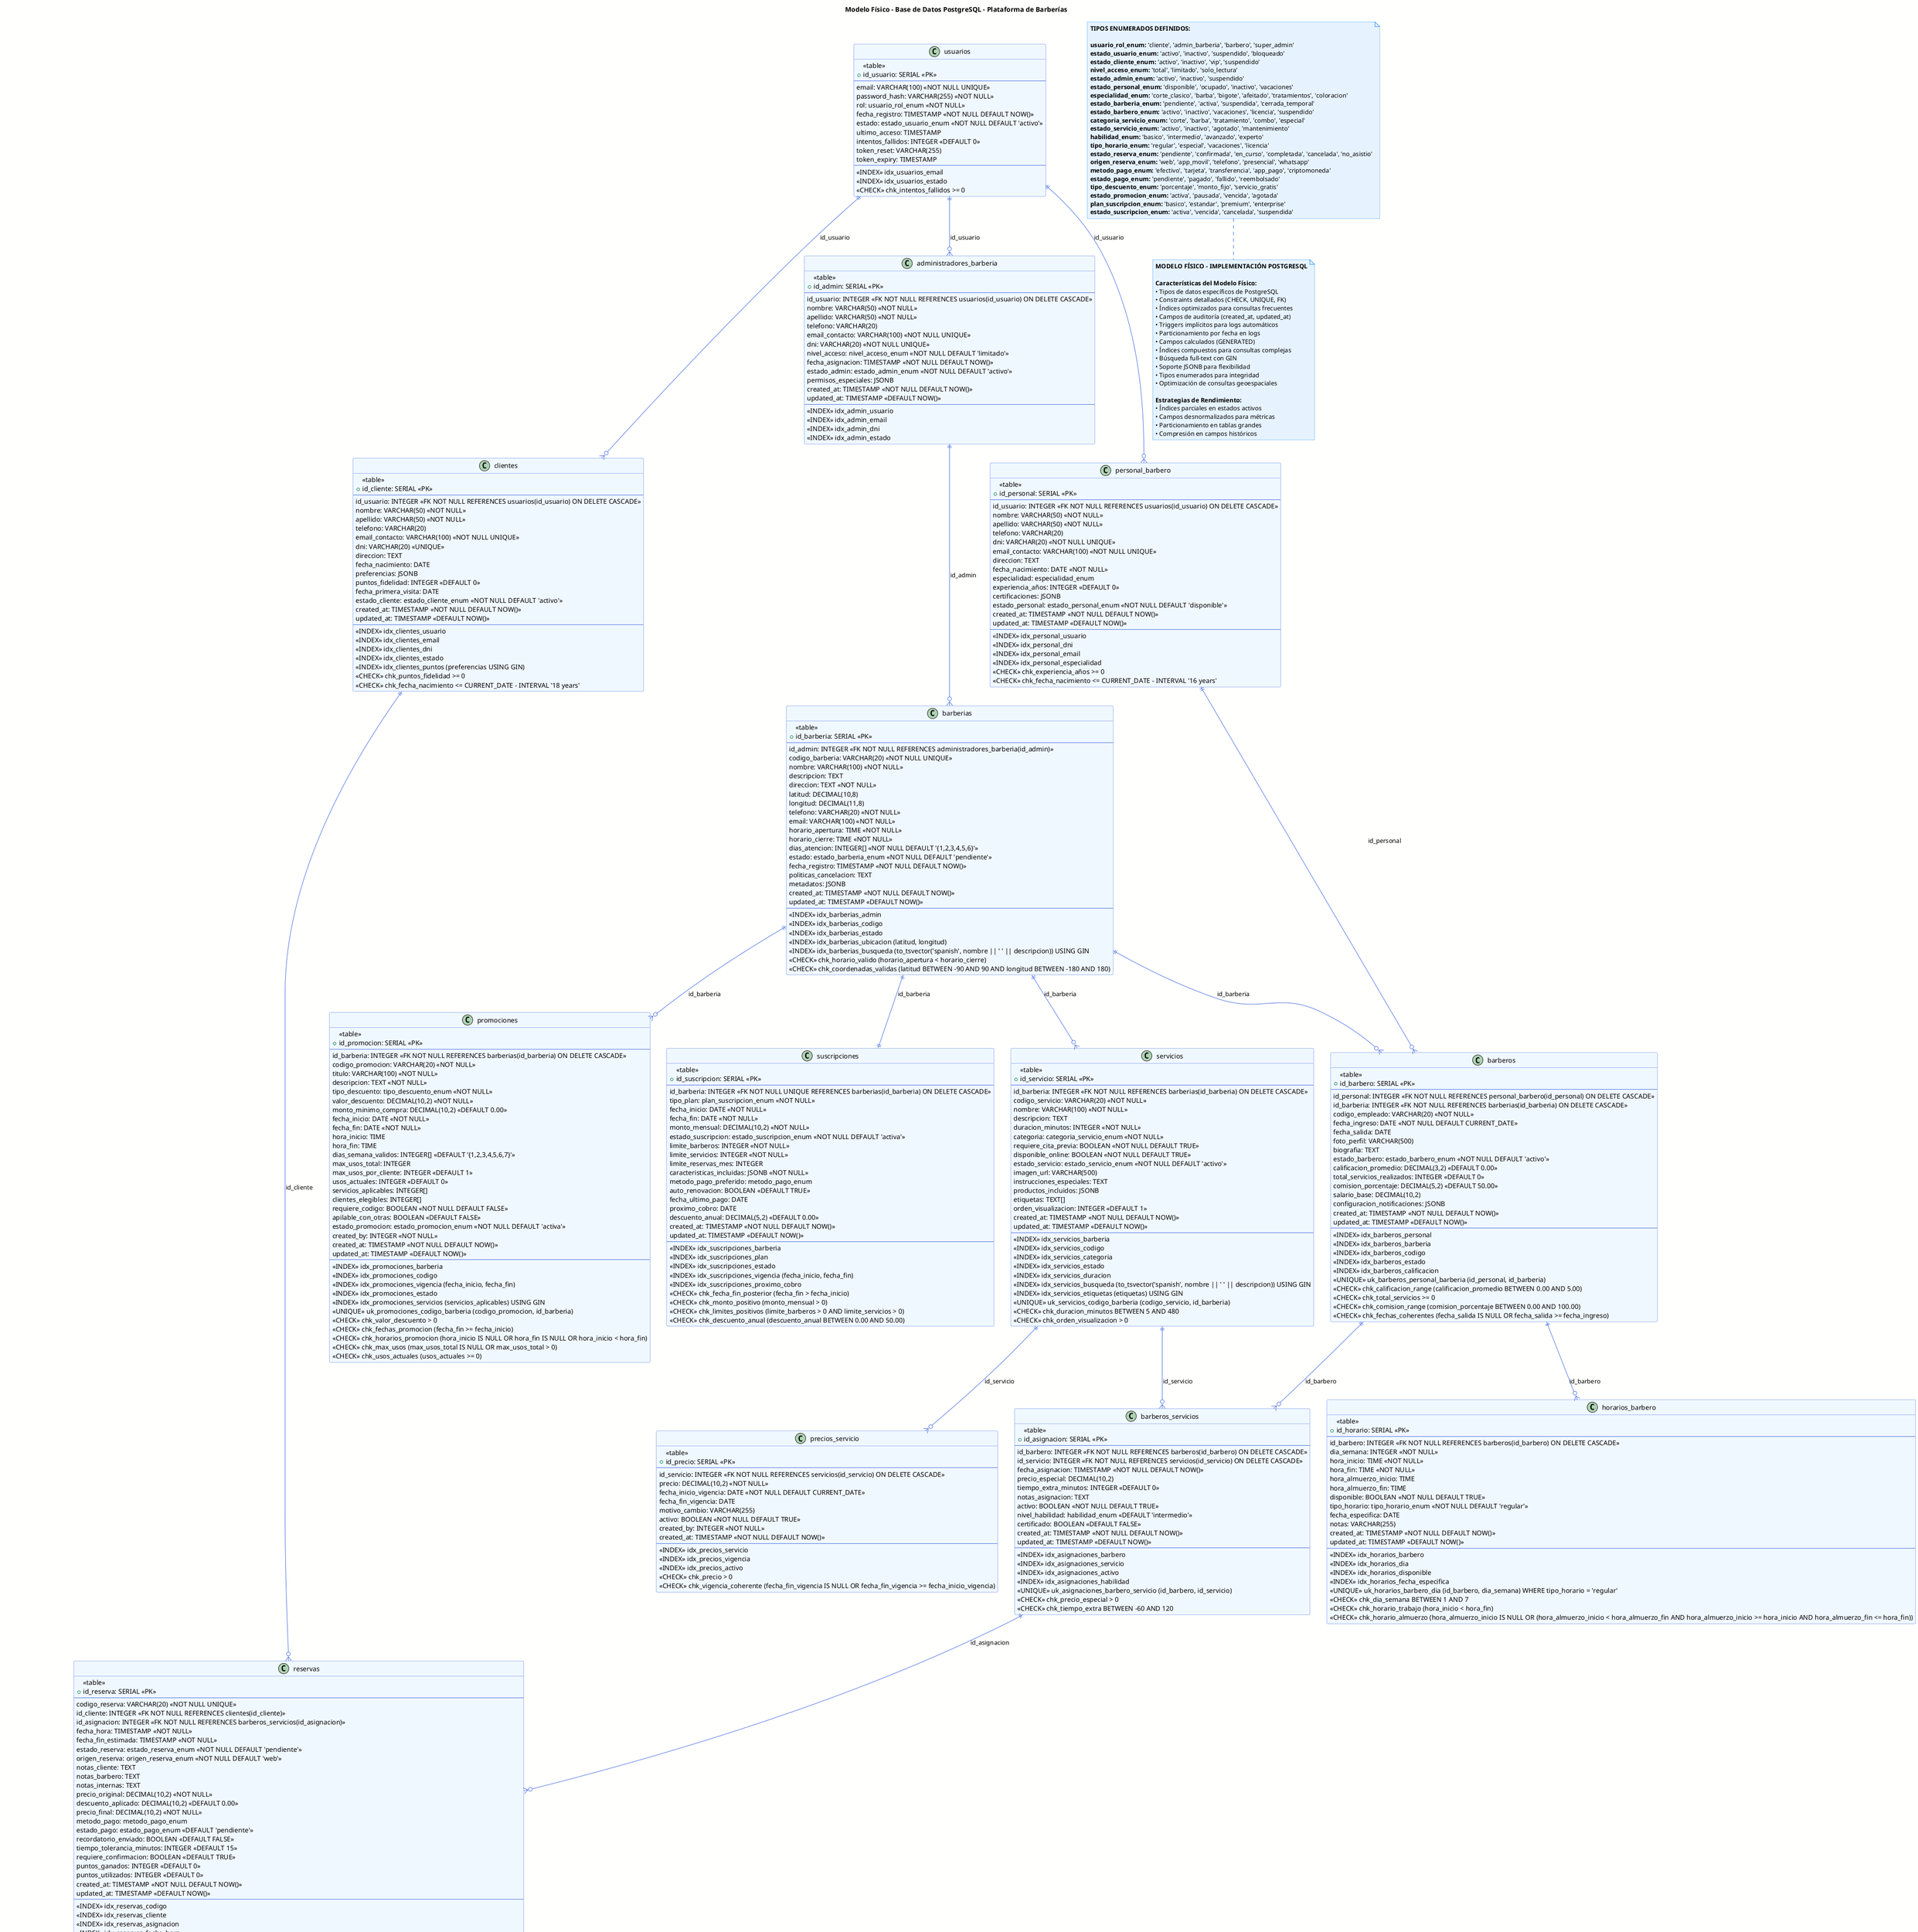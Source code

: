 @startuml modelo_fisico_implementacion
skinparam backgroundColor #FFFFFE
skinparam class {
    BackgroundColor #F0F8FF
    BorderColor #4169E1
    ArrowColor #4169E1
}
skinparam note {
    BackgroundColor #E6F3FF
    BorderColor #1E90FF
}

title Modelo Físico - Base de Datos PostgreSQL - Plataforma de Barberías

' === TABLAS CON IMPLEMENTACIÓN FÍSICA ===
class usuarios {
    <<table>>
    +id_usuario: SERIAL <<PK>>
    --
    email: VARCHAR(100) <<NOT NULL UNIQUE>>
    password_hash: VARCHAR(255) <<NOT NULL>>
    rol: usuario_rol_enum <<NOT NULL>>
    fecha_registro: TIMESTAMP <<NOT NULL DEFAULT NOW()>>
    estado: estado_usuario_enum <<NOT NULL DEFAULT 'activo'>>
    ultimo_acceso: TIMESTAMP
    intentos_fallidos: INTEGER <<DEFAULT 0>>
    token_reset: VARCHAR(255)
    token_expiry: TIMESTAMP
    --
    <<INDEX>> idx_usuarios_email
    <<INDEX>> idx_usuarios_estado
    <<CHECK>> chk_intentos_fallidos >= 0
}

class clientes {
    <<table>>
    +id_cliente: SERIAL <<PK>>
    --
    id_usuario: INTEGER <<FK NOT NULL REFERENCES usuarios(id_usuario) ON DELETE CASCADE>>
    nombre: VARCHAR(50) <<NOT NULL>>
    apellido: VARCHAR(50) <<NOT NULL>>
    telefono: VARCHAR(20)
    email_contacto: VARCHAR(100) <<NOT NULL UNIQUE>>
    dni: VARCHAR(20) <<UNIQUE>>
    direccion: TEXT
    fecha_nacimiento: DATE
    preferencias: JSONB
    puntos_fidelidad: INTEGER <<DEFAULT 0>>
    fecha_primera_visita: DATE
    estado_cliente: estado_cliente_enum <<NOT NULL DEFAULT 'activo'>>
    created_at: TIMESTAMP <<NOT NULL DEFAULT NOW()>>
    updated_at: TIMESTAMP <<DEFAULT NOW()>>
    --
    <<INDEX>> idx_clientes_usuario
    <<INDEX>> idx_clientes_email
    <<INDEX>> idx_clientes_dni
    <<INDEX>> idx_clientes_estado
    <<INDEX>> idx_clientes_puntos (preferencias USING GIN)
    <<CHECK>> chk_puntos_fidelidad >= 0
    <<CHECK>> chk_fecha_nacimiento <= CURRENT_DATE - INTERVAL '18 years'
}

class administradores_barberia {
    <<table>>
    +id_admin: SERIAL <<PK>>
    --
    id_usuario: INTEGER <<FK NOT NULL REFERENCES usuarios(id_usuario) ON DELETE CASCADE>>
    nombre: VARCHAR(50) <<NOT NULL>>
    apellido: VARCHAR(50) <<NOT NULL>>
    telefono: VARCHAR(20)
    email_contacto: VARCHAR(100) <<NOT NULL UNIQUE>>
    dni: VARCHAR(20) <<NOT NULL UNIQUE>>
    nivel_acceso: nivel_acceso_enum <<NOT NULL DEFAULT 'limitado'>>
    fecha_asignacion: TIMESTAMP <<NOT NULL DEFAULT NOW()>>
    estado_admin: estado_admin_enum <<NOT NULL DEFAULT 'activo'>>
    permisos_especiales: JSONB
    created_at: TIMESTAMP <<NOT NULL DEFAULT NOW()>>
    updated_at: TIMESTAMP <<DEFAULT NOW()>>
    --
    <<INDEX>> idx_admin_usuario
    <<INDEX>> idx_admin_email
    <<INDEX>> idx_admin_dni
    <<INDEX>> idx_admin_estado
}

class personal_barbero {
    <<table>>
    +id_personal: SERIAL <<PK>>
    --
    id_usuario: INTEGER <<FK NOT NULL REFERENCES usuarios(id_usuario) ON DELETE CASCADE>>
    nombre: VARCHAR(50) <<NOT NULL>>
    apellido: VARCHAR(50) <<NOT NULL>>
    telefono: VARCHAR(20)
    dni: VARCHAR(20) <<NOT NULL UNIQUE>>
    email_contacto: VARCHAR(100) <<NOT NULL UNIQUE>>
    direccion: TEXT
    fecha_nacimiento: DATE <<NOT NULL>>
    especialidad: especialidad_enum
    experiencia_años: INTEGER <<DEFAULT 0>>
    certificaciones: JSONB
    estado_personal: estado_personal_enum <<NOT NULL DEFAULT 'disponible'>>
    created_at: TIMESTAMP <<NOT NULL DEFAULT NOW()>>
    updated_at: TIMESTAMP <<DEFAULT NOW()>>
    --
    <<INDEX>> idx_personal_usuario
    <<INDEX>> idx_personal_dni
    <<INDEX>> idx_personal_email
    <<INDEX>> idx_personal_especialidad
    <<CHECK>> chk_experiencia_años >= 0
    <<CHECK>> chk_fecha_nacimiento <= CURRENT_DATE - INTERVAL '16 years'
}

class barberias {
    <<table>>
    +id_barberia: SERIAL <<PK>>
    --
    id_admin: INTEGER <<FK NOT NULL REFERENCES administradores_barberia(id_admin)>>
    codigo_barberia: VARCHAR(20) <<NOT NULL UNIQUE>>
    nombre: VARCHAR(100) <<NOT NULL>>
    descripcion: TEXT
    direccion: TEXT <<NOT NULL>>
    latitud: DECIMAL(10,8)
    longitud: DECIMAL(11,8)
    telefono: VARCHAR(20) <<NOT NULL>>
    email: VARCHAR(100) <<NOT NULL>>
    horario_apertura: TIME <<NOT NULL>>
    horario_cierre: TIME <<NOT NULL>>
    dias_atencion: INTEGER[] <<NOT NULL DEFAULT '{1,2,3,4,5,6}'>>
    estado: estado_barberia_enum <<NOT NULL DEFAULT 'pendiente'>>
    fecha_registro: TIMESTAMP <<NOT NULL DEFAULT NOW()>>
    politicas_cancelacion: TEXT
    metadatos: JSONB
    created_at: TIMESTAMP <<NOT NULL DEFAULT NOW()>>
    updated_at: TIMESTAMP <<DEFAULT NOW()>>
    --
    <<INDEX>> idx_barberias_admin
    <<INDEX>> idx_barberias_codigo
    <<INDEX>> idx_barberias_estado
    <<INDEX>> idx_barberias_ubicacion (latitud, longitud)
    <<INDEX>> idx_barberias_busqueda (to_tsvector('spanish', nombre || ' ' || descripcion)) USING GIN
    <<CHECK>> chk_horario_valido (horario_apertura < horario_cierre)
    <<CHECK>> chk_coordenadas_validas (latitud BETWEEN -90 AND 90 AND longitud BETWEEN -180 AND 180)
}

class barberos {
    <<table>>
    +id_barbero: SERIAL <<PK>>
    --
    id_personal: INTEGER <<FK NOT NULL REFERENCES personal_barbero(id_personal) ON DELETE CASCADE>>
    id_barberia: INTEGER <<FK NOT NULL REFERENCES barberias(id_barberia) ON DELETE CASCADE>>
    codigo_empleado: VARCHAR(20) <<NOT NULL>>
    fecha_ingreso: DATE <<NOT NULL DEFAULT CURRENT_DATE>>
    fecha_salida: DATE
    foto_perfil: VARCHAR(500)
    biografia: TEXT
    estado_barbero: estado_barbero_enum <<NOT NULL DEFAULT 'activo'>>
    calificacion_promedio: DECIMAL(3,2) <<DEFAULT 0.00>>
    total_servicios_realizados: INTEGER <<DEFAULT 0>>
    comision_porcentaje: DECIMAL(5,2) <<DEFAULT 50.00>>
    salario_base: DECIMAL(10,2)
    configuracion_notificaciones: JSONB
    created_at: TIMESTAMP <<NOT NULL DEFAULT NOW()>>
    updated_at: TIMESTAMP <<DEFAULT NOW()>>
    --
    <<INDEX>> idx_barberos_personal
    <<INDEX>> idx_barberos_barberia
    <<INDEX>> idx_barberos_codigo
    <<INDEX>> idx_barberos_estado
    <<INDEX>> idx_barberos_calificacion
    <<UNIQUE>> uk_barberos_personal_barberia (id_personal, id_barberia)
    <<CHECK>> chk_calificacion_range (calificacion_promedio BETWEEN 0.00 AND 5.00)
    <<CHECK>> chk_total_servicios >= 0
    <<CHECK>> chk_comision_range (comision_porcentaje BETWEEN 0.00 AND 100.00)
    <<CHECK>> chk_fechas_coherentes (fecha_salida IS NULL OR fecha_salida >= fecha_ingreso)
}

class servicios {
    <<table>>
    +id_servicio: SERIAL <<PK>>
    --
    id_barberia: INTEGER <<FK NOT NULL REFERENCES barberias(id_barberia) ON DELETE CASCADE>>
    codigo_servicio: VARCHAR(20) <<NOT NULL>>
    nombre: VARCHAR(100) <<NOT NULL>>
    descripcion: TEXT
    duracion_minutos: INTEGER <<NOT NULL>>
    categoria: categoria_servicio_enum <<NOT NULL>>
    requiere_cita_previa: BOOLEAN <<NOT NULL DEFAULT TRUE>>
    disponible_online: BOOLEAN <<NOT NULL DEFAULT TRUE>>
    estado_servicio: estado_servicio_enum <<NOT NULL DEFAULT 'activo'>>
    imagen_url: VARCHAR(500)
    instrucciones_especiales: TEXT
    productos_incluidos: JSONB
    etiquetas: TEXT[]
    orden_visualizacion: INTEGER <<DEFAULT 1>>
    created_at: TIMESTAMP <<NOT NULL DEFAULT NOW()>>
    updated_at: TIMESTAMP <<DEFAULT NOW()>>
    --
    <<INDEX>> idx_servicios_barberia
    <<INDEX>> idx_servicios_codigo
    <<INDEX>> idx_servicios_categoria
    <<INDEX>> idx_servicios_estado
    <<INDEX>> idx_servicios_duracion
    <<INDEX>> idx_servicios_busqueda (to_tsvector('spanish', nombre || ' ' || descripcion)) USING GIN
    <<INDEX>> idx_servicios_etiquetas (etiquetas) USING GIN
    <<UNIQUE>> uk_servicios_codigo_barberia (codigo_servicio, id_barberia)
    <<CHECK>> chk_duracion_minutos BETWEEN 5 AND 480
    <<CHECK>> chk_orden_visualizacion > 0
}

class precios_servicio {
    <<table>>
    +id_precio: SERIAL <<PK>>
    --
    id_servicio: INTEGER <<FK NOT NULL REFERENCES servicios(id_servicio) ON DELETE CASCADE>>
    precio: DECIMAL(10,2) <<NOT NULL>>
    fecha_inicio_vigencia: DATE <<NOT NULL DEFAULT CURRENT_DATE>>
    fecha_fin_vigencia: DATE
    motivo_cambio: VARCHAR(255)
    activo: BOOLEAN <<NOT NULL DEFAULT TRUE>>
    created_by: INTEGER <<NOT NULL>>
    created_at: TIMESTAMP <<NOT NULL DEFAULT NOW()>>
    --
    <<INDEX>> idx_precios_servicio
    <<INDEX>> idx_precios_vigencia
    <<INDEX>> idx_precios_activo
    <<CHECK>> chk_precio > 0
    <<CHECK>> chk_vigencia_coherente (fecha_fin_vigencia IS NULL OR fecha_fin_vigencia >= fecha_inicio_vigencia)
}

class barberos_servicios {
    <<table>>
    +id_asignacion: SERIAL <<PK>>
    --
    id_barbero: INTEGER <<FK NOT NULL REFERENCES barberos(id_barbero) ON DELETE CASCADE>>
    id_servicio: INTEGER <<FK NOT NULL REFERENCES servicios(id_servicio) ON DELETE CASCADE>>
    fecha_asignacion: TIMESTAMP <<NOT NULL DEFAULT NOW()>>
    precio_especial: DECIMAL(10,2)
    tiempo_extra_minutos: INTEGER <<DEFAULT 0>>
    notas_asignacion: TEXT
    activo: BOOLEAN <<NOT NULL DEFAULT TRUE>>
    nivel_habilidad: habilidad_enum <<DEFAULT 'intermedio'>>
    certificado: BOOLEAN <<DEFAULT FALSE>>
    created_at: TIMESTAMP <<NOT NULL DEFAULT NOW()>>
    updated_at: TIMESTAMP <<DEFAULT NOW()>>
    --
    <<INDEX>> idx_asignaciones_barbero
    <<INDEX>> idx_asignaciones_servicio
    <<INDEX>> idx_asignaciones_activo
    <<INDEX>> idx_asignaciones_habilidad
    <<UNIQUE>> uk_asignaciones_barbero_servicio (id_barbero, id_servicio)
    <<CHECK>> chk_precio_especial > 0
    <<CHECK>> chk_tiempo_extra BETWEEN -60 AND 120
}

class horarios_barbero {
    <<table>>
    +id_horario: SERIAL <<PK>>
    --
    id_barbero: INTEGER <<FK NOT NULL REFERENCES barberos(id_barbero) ON DELETE CASCADE>>
    dia_semana: INTEGER <<NOT NULL>>
    hora_inicio: TIME <<NOT NULL>>
    hora_fin: TIME <<NOT NULL>>
    hora_almuerzo_inicio: TIME
    hora_almuerzo_fin: TIME
    disponible: BOOLEAN <<NOT NULL DEFAULT TRUE>>
    tipo_horario: tipo_horario_enum <<NOT NULL DEFAULT 'regular'>>
    fecha_especifica: DATE
    notas: VARCHAR(255)
    created_at: TIMESTAMP <<NOT NULL DEFAULT NOW()>>
    updated_at: TIMESTAMP <<DEFAULT NOW()>>
    --
    <<INDEX>> idx_horarios_barbero
    <<INDEX>> idx_horarios_dia
    <<INDEX>> idx_horarios_disponible
    <<INDEX>> idx_horarios_fecha_especifica
    <<UNIQUE>> uk_horarios_barbero_dia (id_barbero, dia_semana) WHERE tipo_horario = 'regular'
    <<CHECK>> chk_dia_semana BETWEEN 1 AND 7
    <<CHECK>> chk_horario_trabajo (hora_inicio < hora_fin)
    <<CHECK>> chk_horario_almuerzo (hora_almuerzo_inicio IS NULL OR (hora_almuerzo_inicio < hora_almuerzo_fin AND hora_almuerzo_inicio >= hora_inicio AND hora_almuerzo_fin <= hora_fin))
}

class reservas {
    <<table>>
    +id_reserva: SERIAL <<PK>>
    --
    codigo_reserva: VARCHAR(20) <<NOT NULL UNIQUE>>
    id_cliente: INTEGER <<FK NOT NULL REFERENCES clientes(id_cliente)>>
    id_asignacion: INTEGER <<FK NOT NULL REFERENCES barberos_servicios(id_asignacion)>>
    fecha_hora: TIMESTAMP <<NOT NULL>>
    fecha_fin_estimada: TIMESTAMP <<NOT NULL>>
    estado_reserva: estado_reserva_enum <<NOT NULL DEFAULT 'pendiente'>>
    origen_reserva: origen_reserva_enum <<NOT NULL DEFAULT 'web'>>
    notas_cliente: TEXT
    notas_barbero: TEXT
    notas_internas: TEXT
    precio_original: DECIMAL(10,2) <<NOT NULL>>
    descuento_aplicado: DECIMAL(10,2) <<DEFAULT 0.00>>
    precio_final: DECIMAL(10,2) <<NOT NULL>>
    metodo_pago: metodo_pago_enum
    estado_pago: estado_pago_enum <<DEFAULT 'pendiente'>>
    recordatorio_enviado: BOOLEAN <<DEFAULT FALSE>>
    tiempo_tolerancia_minutos: INTEGER <<DEFAULT 15>>
    requiere_confirmacion: BOOLEAN <<DEFAULT TRUE>>
    puntos_ganados: INTEGER <<DEFAULT 0>>
    puntos_utilizados: INTEGER <<DEFAULT 0>>
    created_at: TIMESTAMP <<NOT NULL DEFAULT NOW()>>
    updated_at: TIMESTAMP <<DEFAULT NOW()>>
    --
    <<INDEX>> idx_reservas_codigo
    <<INDEX>> idx_reservas_cliente
    <<INDEX>> idx_reservas_asignacion
    <<INDEX>> idx_reservas_fecha_hora
    <<INDEX>> idx_reservas_estado
    <<INDEX>> idx_reservas_fecha_estado (fecha_hora, estado_reserva)
    <<INDEX>> idx_reservas_barbero_fecha ((SELECT id_barbero FROM barberos_servicios WHERE id_asignacion = reservas.id_asignacion), fecha_hora)
    <<CHECK>> chk_precio_original > 0
    <<CHECK>> chk_precio_final >= 0
    <<CHECK>> chk_descuento_valido (descuento_aplicado >= 0 AND descuento_aplicado <= precio_original)
    <<CHECK>> chk_fecha_fin_coherente (fecha_fin_estimada > fecha_hora)
    <<CHECK>> chk_tolerancia_valida (tiempo_tolerancia_minutos BETWEEN 0 AND 60)
    <<CHECK>> chk_puntos_coherentes (puntos_ganados >= 0 AND puntos_utilizados >= 0)
}

class calificaciones {
    <<table>>
    +id_calificacion: SERIAL <<PK>>
    --
    id_reserva: INTEGER <<FK NOT NULL UNIQUE REFERENCES reservas(id_reserva) ON DELETE CASCADE>>
    puntuacion_servicio: INTEGER <<NOT NULL>>
    puntuacion_barbero: INTEGER <<NOT NULL>>
    puntuacion_barberia: INTEGER <<NOT NULL>>
    puntuacion_general: DECIMAL(3,2) <<GENERATED ALWAYS AS ((puntuacion_servicio + puntuacion_barbero + puntuacion_barberia) / 3.0) STORED>>
    comentario: TEXT
    aspectos_positivos: TEXT[]
    aspectos_mejorar: TEXT[]
    recomendaria: BOOLEAN
    fecha_calificacion: TIMESTAMP <<NOT NULL DEFAULT NOW()>>
    visible: BOOLEAN <<NOT NULL DEFAULT TRUE>>
    respuesta_barberia: TEXT
    fecha_respuesta: TIMESTAMP
    moderado: BOOLEAN <<DEFAULT FALSE>>
    motivo_moderacion: VARCHAR(255)
    created_at: TIMESTAMP <<NOT NULL DEFAULT NOW()>>
    --
    <<INDEX>> idx_calificaciones_reserva
    <<INDEX>> idx_calificaciones_fecha
    <<INDEX>> idx_calificaciones_visible
    <<INDEX>> idx_calificaciones_general
    <<INDEX>> idx_calificaciones_barbero ((SELECT bs.id_barbero FROM barberos_servicios bs JOIN reservas r ON r.id_asignacion = bs.id_asignacion WHERE r.id_reserva = calificaciones.id_reserva))
    <<CHECK>> chk_puntuacion_servicio BETWEEN 1 AND 5
    <<CHECK>> chk_puntuacion_barbero BETWEEN 1 AND 5
    <<CHECK>> chk_puntuacion_barberia BETWEEN 1 AND 5
}

class promociones {
    <<table>>
    +id_promocion: SERIAL <<PK>>
    --
    id_barberia: INTEGER <<FK NOT NULL REFERENCES barberias(id_barberia) ON DELETE CASCADE>>
    codigo_promocion: VARCHAR(20) <<NOT NULL>>
    titulo: VARCHAR(100) <<NOT NULL>>
    descripcion: TEXT <<NOT NULL>>
    tipo_descuento: tipo_descuento_enum <<NOT NULL>>
    valor_descuento: DECIMAL(10,2) <<NOT NULL>>
    monto_minimo_compra: DECIMAL(10,2) <<DEFAULT 0.00>>
    fecha_inicio: DATE <<NOT NULL>>
    fecha_fin: DATE <<NOT NULL>>
    hora_inicio: TIME
    hora_fin: TIME
    dias_semana_validos: INTEGER[] <<DEFAULT '{1,2,3,4,5,6,7}'>>
    max_usos_total: INTEGER
    max_usos_por_cliente: INTEGER <<DEFAULT 1>>
    usos_actuales: INTEGER <<DEFAULT 0>>
    servicios_aplicables: INTEGER[]
    clientes_elegibles: INTEGER[]
    requiere_codigo: BOOLEAN <<NOT NULL DEFAULT FALSE>>
    apilable_con_otras: BOOLEAN <<DEFAULT FALSE>>
    estado_promocion: estado_promocion_enum <<NOT NULL DEFAULT 'activa'>>
    created_by: INTEGER <<NOT NULL>>
    created_at: TIMESTAMP <<NOT NULL DEFAULT NOW()>>
    updated_at: TIMESTAMP <<DEFAULT NOW()>>
    --
    <<INDEX>> idx_promociones_barberia
    <<INDEX>> idx_promociones_codigo
    <<INDEX>> idx_promociones_vigencia (fecha_inicio, fecha_fin)
    <<INDEX>> idx_promociones_estado
    <<INDEX>> idx_promociones_servicios (servicios_aplicables) USING GIN
    <<UNIQUE>> uk_promociones_codigo_barberia (codigo_promocion, id_barberia)
    <<CHECK>> chk_valor_descuento > 0
    <<CHECK>> chk_fechas_promocion (fecha_fin >= fecha_inicio)
    <<CHECK>> chk_horarios_promocion (hora_inicio IS NULL OR hora_fin IS NULL OR hora_inicio < hora_fin)
    <<CHECK>> chk_max_usos (max_usos_total IS NULL OR max_usos_total > 0)
    <<CHECK>> chk_usos_actuales (usos_actuales >= 0)
}

class suscripciones {
    <<table>>
    +id_suscripcion: SERIAL <<PK>>
    --
    id_barberia: INTEGER <<FK NOT NULL UNIQUE REFERENCES barberias(id_barberia) ON DELETE CASCADE>>
    tipo_plan: plan_suscripcion_enum <<NOT NULL>>
    fecha_inicio: DATE <<NOT NULL>>
    fecha_fin: DATE <<NOT NULL>>
    monto_mensual: DECIMAL(10,2) <<NOT NULL>>
    estado_suscripcion: estado_suscripcion_enum <<NOT NULL DEFAULT 'activa'>>
    limite_barberos: INTEGER <<NOT NULL>>
    limite_servicios: INTEGER <<NOT NULL>>
    limite_reservas_mes: INTEGER
    caracteristicas_incluidas: JSONB <<NOT NULL>>
    metodo_pago_preferido: metodo_pago_enum
    auto_renovacion: BOOLEAN <<DEFAULT TRUE>>
    fecha_ultimo_pago: DATE
    proximo_cobro: DATE
    descuento_anual: DECIMAL(5,2) <<DEFAULT 0.00>>
    created_at: TIMESTAMP <<NOT NULL DEFAULT NOW()>>
    updated_at: TIMESTAMP <<DEFAULT NOW()>>
    --
    <<INDEX>> idx_suscripciones_barberia
    <<INDEX>> idx_suscripciones_plan
    <<INDEX>> idx_suscripciones_estado
    <<INDEX>> idx_suscripciones_vigencia (fecha_inicio, fecha_fin)
    <<INDEX>> idx_suscripciones_proximo_cobro
    <<CHECK>> chk_fecha_fin_posterior (fecha_fin > fecha_inicio)
    <<CHECK>> chk_monto_positivo (monto_mensual > 0)
    <<CHECK>> chk_limites_positivos (limite_barberos > 0 AND limite_servicios > 0)
    <<CHECK>> chk_descuento_anual (descuento_anual BETWEEN 0.00 AND 50.00)
}

' === TIPOS ENUMERADOS ===
note as enum_types
**TIPOS ENUMERADOS DEFINIDOS:**

**usuario_rol_enum:** 'cliente', 'admin_barberia', 'barbero', 'super_admin'
**estado_usuario_enum:** 'activo', 'inactivo', 'suspendido', 'bloqueado'
**estado_cliente_enum:** 'activo', 'inactivo', 'vip', 'suspendido'
**nivel_acceso_enum:** 'total', 'limitado', 'solo_lectura'
**estado_admin_enum:** 'activo', 'inactivo', 'suspendido'
**estado_personal_enum:** 'disponible', 'ocupado', 'inactivo', 'vacaciones'
**especialidad_enum:** 'corte_clasico', 'barba', 'bigote', 'afeitado', 'tratamientos', 'coloracion'
**estado_barberia_enum:** 'pendiente', 'activa', 'suspendida', 'cerrada_temporal'
**estado_barbero_enum:** 'activo', 'inactivo', 'vacaciones', 'licencia', 'suspendido'
**categoria_servicio_enum:** 'corte', 'barba', 'tratamiento', 'combo', 'especial'
**estado_servicio_enum:** 'activo', 'inactivo', 'agotado', 'mantenimiento'
**habilidad_enum:** 'basico', 'intermedio', 'avanzado', 'experto'
**tipo_horario_enum:** 'regular', 'especial', 'vacaciones', 'licencia'
**estado_reserva_enum:** 'pendiente', 'confirmada', 'en_curso', 'completada', 'cancelada', 'no_asistio'
**origen_reserva_enum:** 'web', 'app_movil', 'telefono', 'presencial', 'whatsapp'
**metodo_pago_enum:** 'efectivo', 'tarjeta', 'transferencia', 'app_pago', 'criptomoneda'
**estado_pago_enum:** 'pendiente', 'pagado', 'fallido', 'reembolsado'
**tipo_descuento_enum:** 'porcentaje', 'monto_fijo', 'servicio_gratis'
**estado_promocion_enum:** 'activa', 'pausada', 'vencida', 'agotada'
**plan_suscripcion_enum:** 'basico', 'estandar', 'premium', 'enterprise'
**estado_suscripcion_enum:** 'activa', 'vencida', 'cancelada', 'suspendida'
end note

' === RELACIONES FÍSICAS CON CONSTRAINTS ===
usuarios ||--o{ clientes : "id_usuario"
usuarios ||--o{ administradores_barberia : "id_usuario"
usuarios ||--o{ personal_barbero : "id_usuario"

administradores_barberia ||--o{ barberias : "id_admin"

personal_barbero ||--o{ barberos : "id_personal"
barberias ||--o{ barberos : "id_barberia"

barberias ||--o{ servicios : "id_barberia"
servicios ||--o{ precios_servicio : "id_servicio"

barberos ||--o{ barberos_servicios : "id_barbero"
servicios ||--o{ barberos_servicios : "id_servicio"

barberos ||--o{ horarios_barbero : "id_barbero"

clientes ||--o{ reservas : "id_cliente"
barberos_servicios ||--o{ reservas : "id_asignacion"

reservas ||--|| calificaciones : "id_reserva"

barberias ||--o{ promociones : "id_barberia"
barberias ||--|| suscripciones : "id_barberia"

note bottom
  **MODELO FÍSICO - IMPLEMENTACIÓN POSTGRESQL**
  
  **Características del Modelo Físico:**
  • Tipos de datos específicos de PostgreSQL
  • Constraints detallados (CHECK, UNIQUE, FK)
  • Índices optimizados para consultas frecuentes
  • Campos de auditoría (created_at, updated_at)
  • Triggers implícitos para logs automáticos
  • Particionamiento por fecha en logs
  • Campos calculados (GENERATED)
  • Índices compuestos para consultas complejas
  • Búsqueda full-text con GIN
  • Soporte JSONB para flexibilidad
  • Tipos enumerados para integridad
  • Optimización de consultas geoespaciales
  
  **Estrategias de Rendimiento:**
  • Índices parciales en estados activos
  • Campos desnormalizados para métricas
  • Particionamiento en tablas grandes
  • Compresión en campos históricos
end note

@enduml
